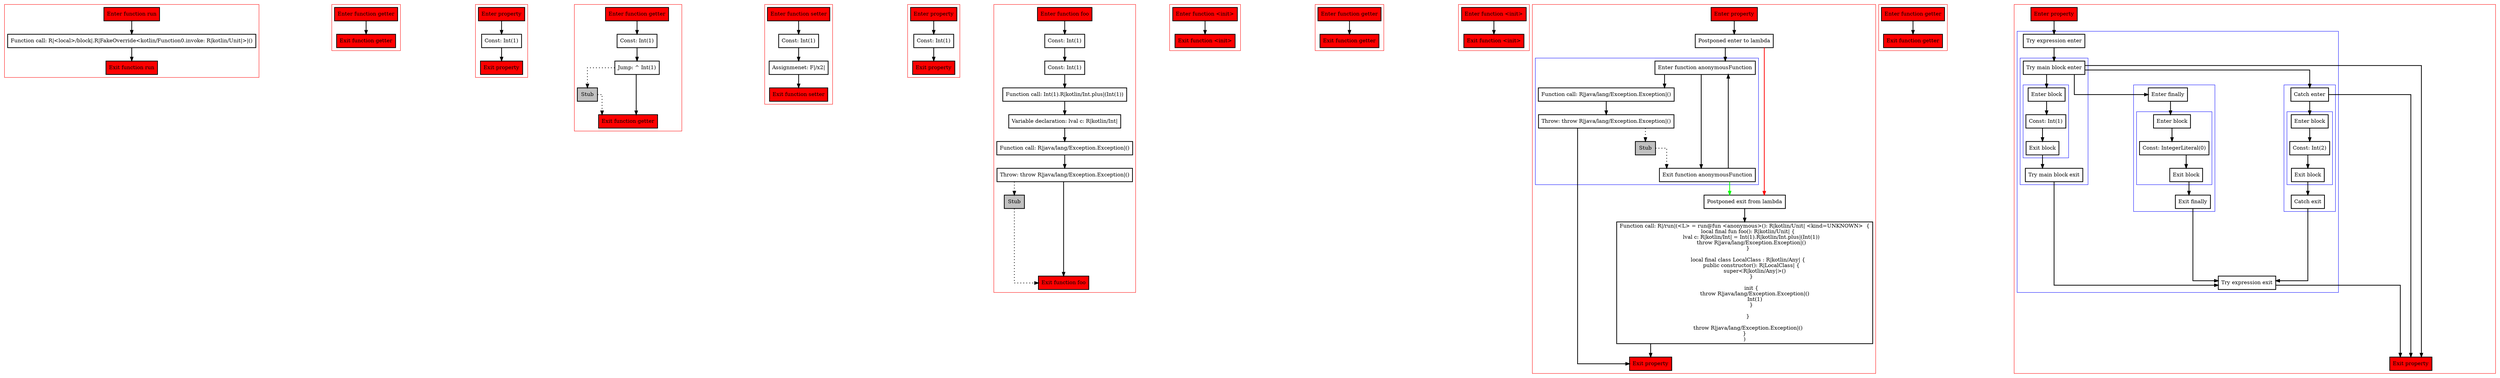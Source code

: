 digraph propertiesAndInitBlocks_kt {
    graph [splines=ortho nodesep=3]
    node [shape=box penwidth=2]
    edge [penwidth=2]

    subgraph cluster_0 {
        color=red
        0 [label="Enter function run" style="filled" fillcolor=red];
        1 [label="Function call: R|<local>/block|.R|FakeOverride<kotlin/Function0.invoke: R|kotlin/Unit|>|()"];
        2 [label="Exit function run" style="filled" fillcolor=red];
    }

    0 -> {1};
    1 -> {2};

    subgraph cluster_1 {
        color=red
        3 [label="Enter function getter" style="filled" fillcolor=red];
        4 [label="Exit function getter" style="filled" fillcolor=red];
    }

    3 -> {4};

    subgraph cluster_2 {
        color=red
        5 [label="Enter property" style="filled" fillcolor=red];
        6 [label="Const: Int(1)"];
        7 [label="Exit property" style="filled" fillcolor=red];
    }

    5 -> {6};
    6 -> {7};

    subgraph cluster_3 {
        color=red
        8 [label="Enter function getter" style="filled" fillcolor=red];
        9 [label="Const: Int(1)"];
        10 [label="Jump: ^ Int(1)"];
        11 [label="Stub" style="filled" fillcolor=gray];
        12 [label="Exit function getter" style="filled" fillcolor=red];
    }

    8 -> {9};
    9 -> {10};
    10 -> {12};
    10 -> {11} [style=dotted];
    11 -> {12} [style=dotted];

    subgraph cluster_4 {
        color=red
        13 [label="Enter function setter" style="filled" fillcolor=red];
        14 [label="Const: Int(1)"];
        15 [label="Assignmenet: F|/x2|"];
        16 [label="Exit function setter" style="filled" fillcolor=red];
    }

    13 -> {14};
    14 -> {15};
    15 -> {16};

    subgraph cluster_5 {
        color=red
        17 [label="Enter property" style="filled" fillcolor=red];
        18 [label="Const: Int(1)"];
        19 [label="Exit property" style="filled" fillcolor=red];
    }

    17 -> {18};
    18 -> {19};

    subgraph cluster_6 {
        color=red
        20 [label="Enter function foo" style="filled" fillcolor=red];
        21 [label="Const: Int(1)"];
        22 [label="Const: Int(1)"];
        23 [label="Function call: Int(1).R|kotlin/Int.plus|(Int(1))"];
        24 [label="Variable declaration: lval c: R|kotlin/Int|"];
        25 [label="Function call: R|java/lang/Exception.Exception|()"];
        26 [label="Throw: throw R|java/lang/Exception.Exception|()"];
        27 [label="Stub" style="filled" fillcolor=gray];
        28 [label="Exit function foo" style="filled" fillcolor=red];
    }

    20 -> {21};
    21 -> {22};
    22 -> {23};
    23 -> {24};
    24 -> {25};
    25 -> {26};
    26 -> {28};
    26 -> {27} [style=dotted];
    27 -> {28} [style=dotted];

    subgraph cluster_7 {
        color=red
        29 [label="Enter function <init>" style="filled" fillcolor=red];
        30 [label="Exit function <init>" style="filled" fillcolor=red];
    }

    29 -> {30};

    subgraph cluster_8 {
        color=red
        31 [label="Enter function getter" style="filled" fillcolor=red];
        32 [label="Exit function getter" style="filled" fillcolor=red];
    }

    31 -> {32};

    subgraph cluster_9 {
        color=red
        33 [label="Enter function <init>" style="filled" fillcolor=red];
        34 [label="Exit function <init>" style="filled" fillcolor=red];
    }

    33 -> {34};

    subgraph cluster_10 {
        color=red
        35 [label="Enter property" style="filled" fillcolor=red];
        36 [label="Postponed enter to lambda"];
        subgraph cluster_11 {
            color=blue
            37 [label="Enter function anonymousFunction"];
            38 [label="Function call: R|java/lang/Exception.Exception|()"];
            39 [label="Throw: throw R|java/lang/Exception.Exception|()"];
            40 [label="Stub" style="filled" fillcolor=gray];
            41 [label="Exit function anonymousFunction"];
        }
        42 [label="Postponed exit from lambda"];
        43 [label="Function call: R|/run|(<L> = run@fun <anonymous>(): R|kotlin/Unit| <kind=UNKNOWN>  {
    local final fun foo(): R|kotlin/Unit| {
        lval c: R|kotlin/Int| = Int(1).R|kotlin/Int.plus|(Int(1))
        throw R|java/lang/Exception.Exception|()
    }

    local final class LocalClass : R|kotlin/Any| {
        public constructor(): R|LocalClass| {
            super<R|kotlin/Any|>()
        }

        init {
            throw R|java/lang/Exception.Exception|()
            Int(1)
        }

    }

    throw R|java/lang/Exception.Exception|()
}
)"];
        44 [label="Exit property" style="filled" fillcolor=red];
    }

    35 -> {36};
    36 -> {37};
    36 -> {42} [color=red];
    37 -> {41 38};
    38 -> {39};
    39 -> {44};
    39 -> {40} [style=dotted];
    40 -> {41} [style=dotted];
    41 -> {37};
    41 -> {42} [color=green];
    42 -> {43};
    43 -> {44};

    subgraph cluster_12 {
        color=red
        45 [label="Enter function getter" style="filled" fillcolor=red];
        46 [label="Exit function getter" style="filled" fillcolor=red];
    }

    45 -> {46};

    subgraph cluster_13 {
        color=red
        47 [label="Enter property" style="filled" fillcolor=red];
        subgraph cluster_14 {
            color=blue
            48 [label="Try expression enter"];
            subgraph cluster_15 {
                color=blue
                49 [label="Try main block enter"];
                subgraph cluster_16 {
                    color=blue
                    50 [label="Enter block"];
                    51 [label="Const: Int(1)"];
                    52 [label="Exit block"];
                }
                53 [label="Try main block exit"];
            }
            subgraph cluster_17 {
                color=blue
                54 [label="Enter finally"];
                subgraph cluster_18 {
                    color=blue
                    55 [label="Enter block"];
                    56 [label="Const: IntegerLiteral(0)"];
                    57 [label="Exit block"];
                }
                58 [label="Exit finally"];
            }
            subgraph cluster_19 {
                color=blue
                59 [label="Catch enter"];
                subgraph cluster_20 {
                    color=blue
                    60 [label="Enter block"];
                    61 [label="Const: Int(2)"];
                    62 [label="Exit block"];
                }
                63 [label="Catch exit"];
            }
            64 [label="Try expression exit"];
        }
        65 [label="Exit property" style="filled" fillcolor=red];
    }

    47 -> {48};
    48 -> {49};
    49 -> {65 59 54 50};
    50 -> {51};
    51 -> {52};
    52 -> {53};
    53 -> {64};
    54 -> {55};
    55 -> {56};
    56 -> {57};
    57 -> {58};
    58 -> {64};
    59 -> {65 60};
    60 -> {61};
    61 -> {62};
    62 -> {63};
    63 -> {64};
    64 -> {65};

}
